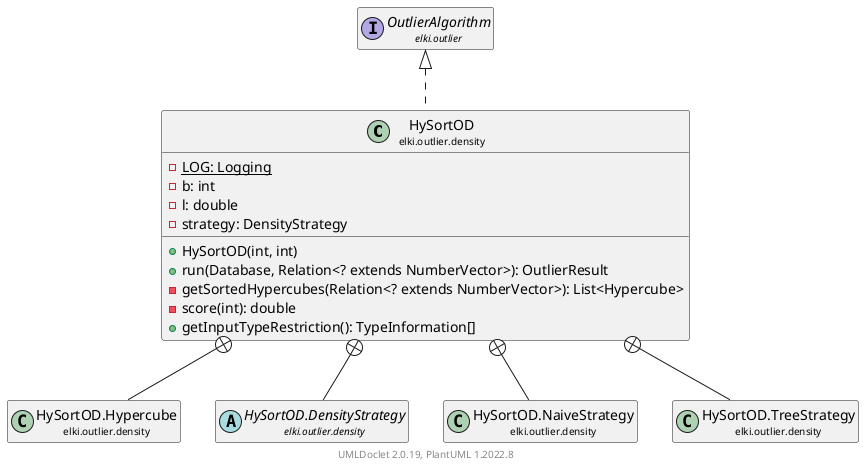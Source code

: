 @startuml
    remove .*\.(Instance|Par|Parameterizer|Factory)$
    set namespaceSeparator none
    hide empty fields
    hide empty methods

    class "<size:14>HySortOD\n<size:10>elki.outlier.density" as elki.outlier.density.HySortOD [[HySortOD.html]] {
        {static} -LOG: Logging
        -b: int
        -l: double
        -strategy: DensityStrategy
        +HySortOD(int, int)
        +run(Database, Relation<? extends NumberVector>): OutlierResult
        -getSortedHypercubes(Relation<? extends NumberVector>): List<Hypercube>
        -score(int): double
        +getInputTypeRestriction(): TypeInformation[]
    }

    interface "<size:14>OutlierAlgorithm\n<size:10>elki.outlier" as elki.outlier.OutlierAlgorithm [[../OutlierAlgorithm.html]]
    class "<size:14>HySortOD.Hypercube\n<size:10>elki.outlier.density" as elki.outlier.density.HySortOD.Hypercube [[HySortOD.Hypercube.html]]
    abstract class "<size:14>HySortOD.DensityStrategy\n<size:10>elki.outlier.density" as elki.outlier.density.HySortOD.DensityStrategy [[HySortOD.DensityStrategy.html]]
    class "<size:14>HySortOD.NaiveStrategy\n<size:10>elki.outlier.density" as elki.outlier.density.HySortOD.NaiveStrategy [[HySortOD.NaiveStrategy.html]]
    class "<size:14>HySortOD.TreeStrategy\n<size:10>elki.outlier.density" as elki.outlier.density.HySortOD.TreeStrategy [[HySortOD.TreeStrategy.html]]
    class "<size:14>HySortOD.Par\n<size:10>elki.outlier.density" as elki.outlier.density.HySortOD.Par

    elki.outlier.OutlierAlgorithm <|.. elki.outlier.density.HySortOD
    elki.outlier.density.HySortOD +-- elki.outlier.density.HySortOD.Hypercube
    elki.outlier.density.HySortOD +-- elki.outlier.density.HySortOD.DensityStrategy
    elki.outlier.density.HySortOD +-- elki.outlier.density.HySortOD.NaiveStrategy
    elki.outlier.density.HySortOD +-- elki.outlier.density.HySortOD.TreeStrategy
    elki.outlier.density.HySortOD +-- elki.outlier.density.HySortOD.Par

    center footer UMLDoclet 2.0.19, PlantUML 1.2022.8
@enduml
